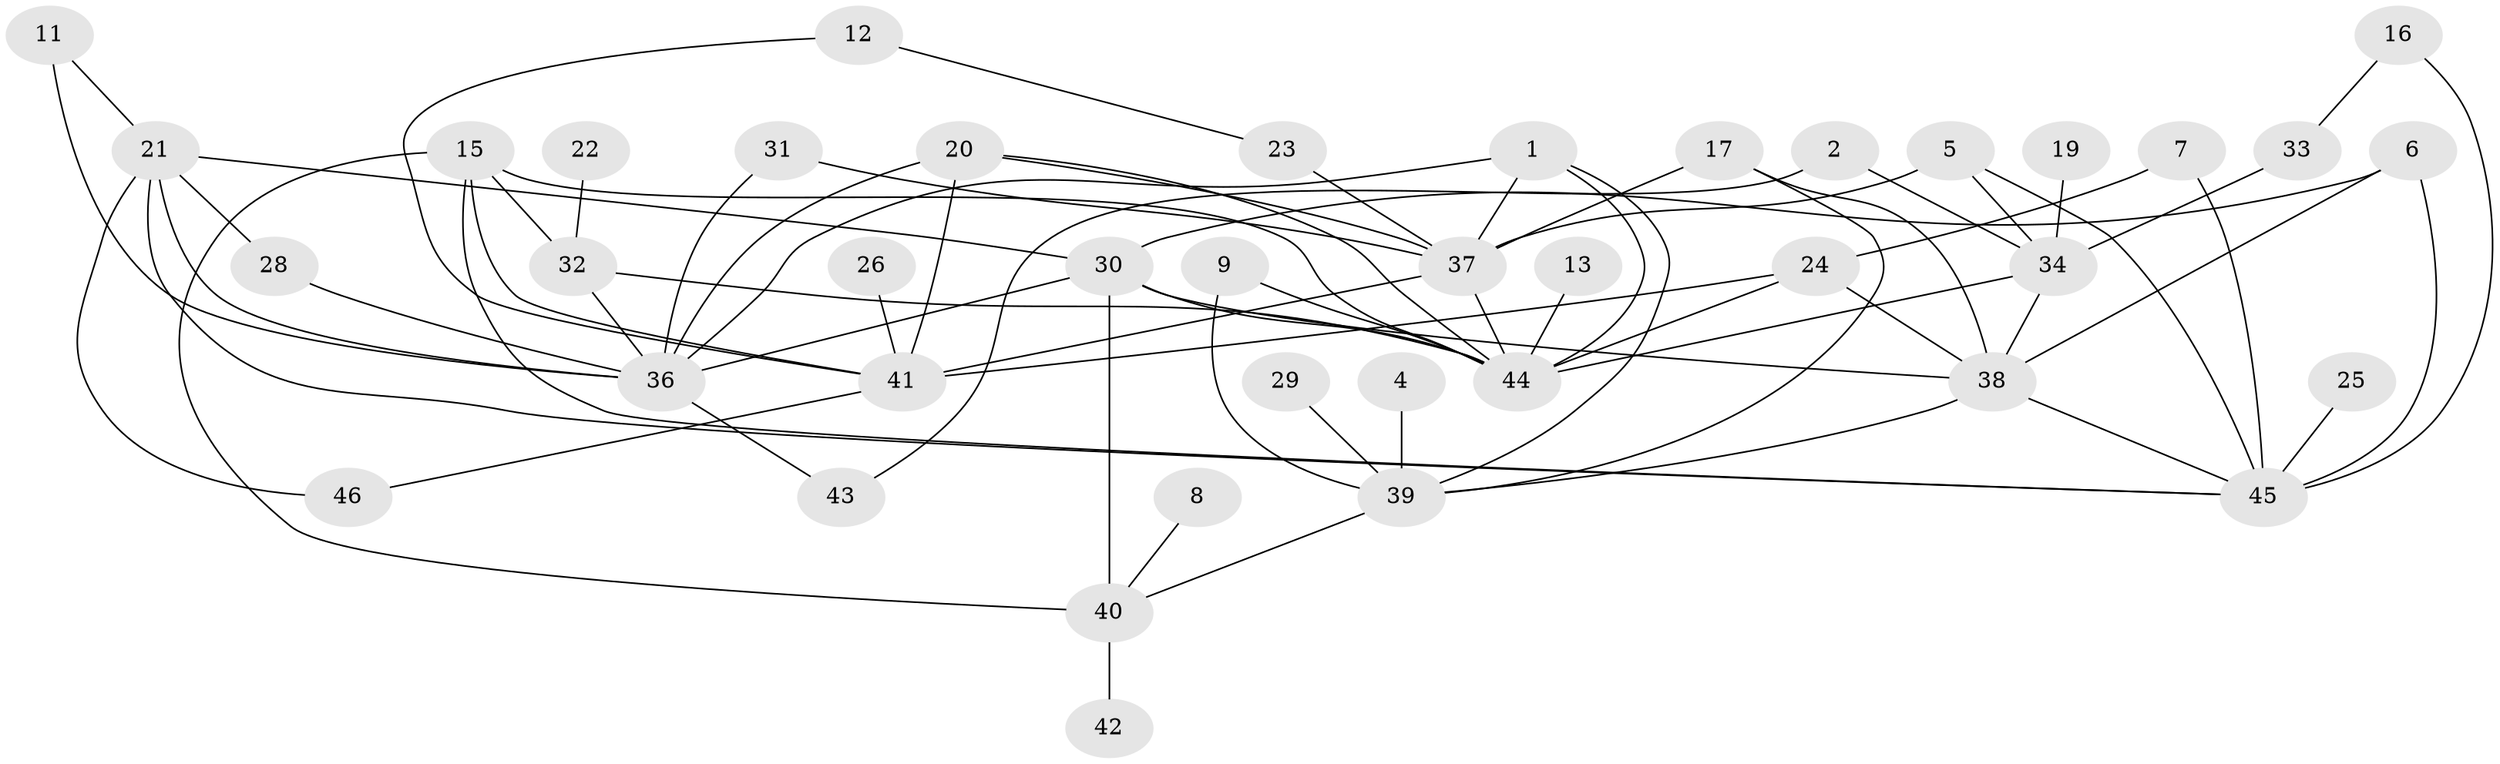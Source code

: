 // original degree distribution, {4: 0.12087912087912088, 3: 0.26373626373626374, 2: 0.2967032967032967, 0: 0.06593406593406594, 1: 0.13186813186813187, 8: 0.01098901098901099, 5: 0.07692307692307693, 6: 0.02197802197802198, 7: 0.01098901098901099}
// Generated by graph-tools (version 1.1) at 2025/25/03/09/25 03:25:15]
// undirected, 40 vertices, 71 edges
graph export_dot {
graph [start="1"]
  node [color=gray90,style=filled];
  1;
  2;
  4;
  5;
  6;
  7;
  8;
  9;
  11;
  12;
  13;
  15;
  16;
  17;
  19;
  20;
  21;
  22;
  23;
  24;
  25;
  26;
  28;
  29;
  30;
  31;
  32;
  33;
  34;
  36;
  37;
  38;
  39;
  40;
  41;
  42;
  43;
  44;
  45;
  46;
  1 -- 36 [weight=1.0];
  1 -- 37 [weight=1.0];
  1 -- 39 [weight=1.0];
  1 -- 44 [weight=1.0];
  2 -- 34 [weight=2.0];
  2 -- 43 [weight=1.0];
  4 -- 39 [weight=1.0];
  5 -- 34 [weight=1.0];
  5 -- 37 [weight=1.0];
  5 -- 45 [weight=1.0];
  6 -- 30 [weight=1.0];
  6 -- 38 [weight=1.0];
  6 -- 45 [weight=1.0];
  7 -- 24 [weight=1.0];
  7 -- 45 [weight=1.0];
  8 -- 40 [weight=1.0];
  9 -- 39 [weight=1.0];
  9 -- 44 [weight=1.0];
  11 -- 21 [weight=1.0];
  11 -- 36 [weight=1.0];
  12 -- 23 [weight=1.0];
  12 -- 41 [weight=1.0];
  13 -- 44 [weight=1.0];
  15 -- 32 [weight=1.0];
  15 -- 40 [weight=1.0];
  15 -- 41 [weight=1.0];
  15 -- 44 [weight=1.0];
  15 -- 45 [weight=1.0];
  16 -- 33 [weight=2.0];
  16 -- 45 [weight=2.0];
  17 -- 37 [weight=1.0];
  17 -- 38 [weight=1.0];
  17 -- 39 [weight=1.0];
  19 -- 34 [weight=1.0];
  20 -- 36 [weight=1.0];
  20 -- 37 [weight=1.0];
  20 -- 41 [weight=2.0];
  20 -- 44 [weight=1.0];
  21 -- 28 [weight=1.0];
  21 -- 30 [weight=1.0];
  21 -- 36 [weight=1.0];
  21 -- 45 [weight=1.0];
  21 -- 46 [weight=1.0];
  22 -- 32 [weight=1.0];
  23 -- 37 [weight=1.0];
  24 -- 38 [weight=1.0];
  24 -- 41 [weight=1.0];
  24 -- 44 [weight=1.0];
  25 -- 45 [weight=1.0];
  26 -- 41 [weight=1.0];
  28 -- 36 [weight=1.0];
  29 -- 39 [weight=1.0];
  30 -- 36 [weight=1.0];
  30 -- 38 [weight=1.0];
  30 -- 40 [weight=2.0];
  30 -- 44 [weight=2.0];
  31 -- 36 [weight=1.0];
  31 -- 37 [weight=1.0];
  32 -- 36 [weight=1.0];
  32 -- 44 [weight=1.0];
  33 -- 34 [weight=1.0];
  34 -- 38 [weight=1.0];
  34 -- 44 [weight=1.0];
  36 -- 43 [weight=1.0];
  37 -- 41 [weight=1.0];
  37 -- 44 [weight=1.0];
  38 -- 39 [weight=1.0];
  38 -- 45 [weight=1.0];
  39 -- 40 [weight=1.0];
  40 -- 42 [weight=1.0];
  41 -- 46 [weight=1.0];
}
